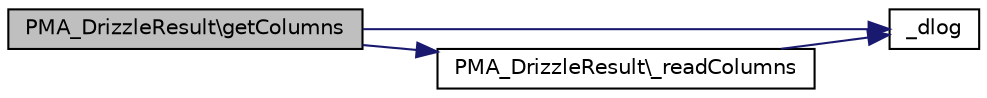 digraph G
{
  edge [fontname="Helvetica",fontsize="10",labelfontname="Helvetica",labelfontsize="10"];
  node [fontname="Helvetica",fontsize="10",shape=record];
  rankdir="LR";
  Node1 [label="PMA_DrizzleResult\\getColumns",height=0.2,width=0.4,color="black", fillcolor="grey75", style="filled" fontcolor="black"];
  Node1 -> Node2 [color="midnightblue",fontsize="10",style="solid",fontname="Helvetica"];
  Node2 [label="_dlog",height=0.2,width=0.4,color="black", fillcolor="white", style="filled",URL="$drizzle-wrappers_8lib_8php.html#a8e3779809511f4adea7052f20b4b7841"];
  Node1 -> Node3 [color="midnightblue",fontsize="10",style="solid",fontname="Helvetica"];
  Node3 [label="PMA_DrizzleResult\\_readColumns",height=0.2,width=0.4,color="black", fillcolor="white", style="filled",URL="$classPMA__DrizzleResult.html#a2d5b30f40a13c7e49ac2e768fc6e44e5",tooltip="Reads information about columns contained in current result set into {."];
  Node3 -> Node2 [color="midnightblue",fontsize="10",style="solid",fontname="Helvetica"];
}
